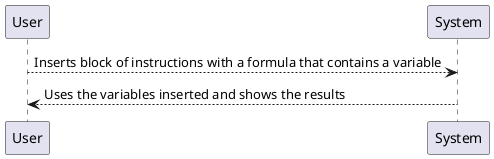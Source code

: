 @startuml 

User --> System: Inserts block of instructions with a formula that contains a variable
System --> User: Uses the variables inserted and shows the results

@enduml
